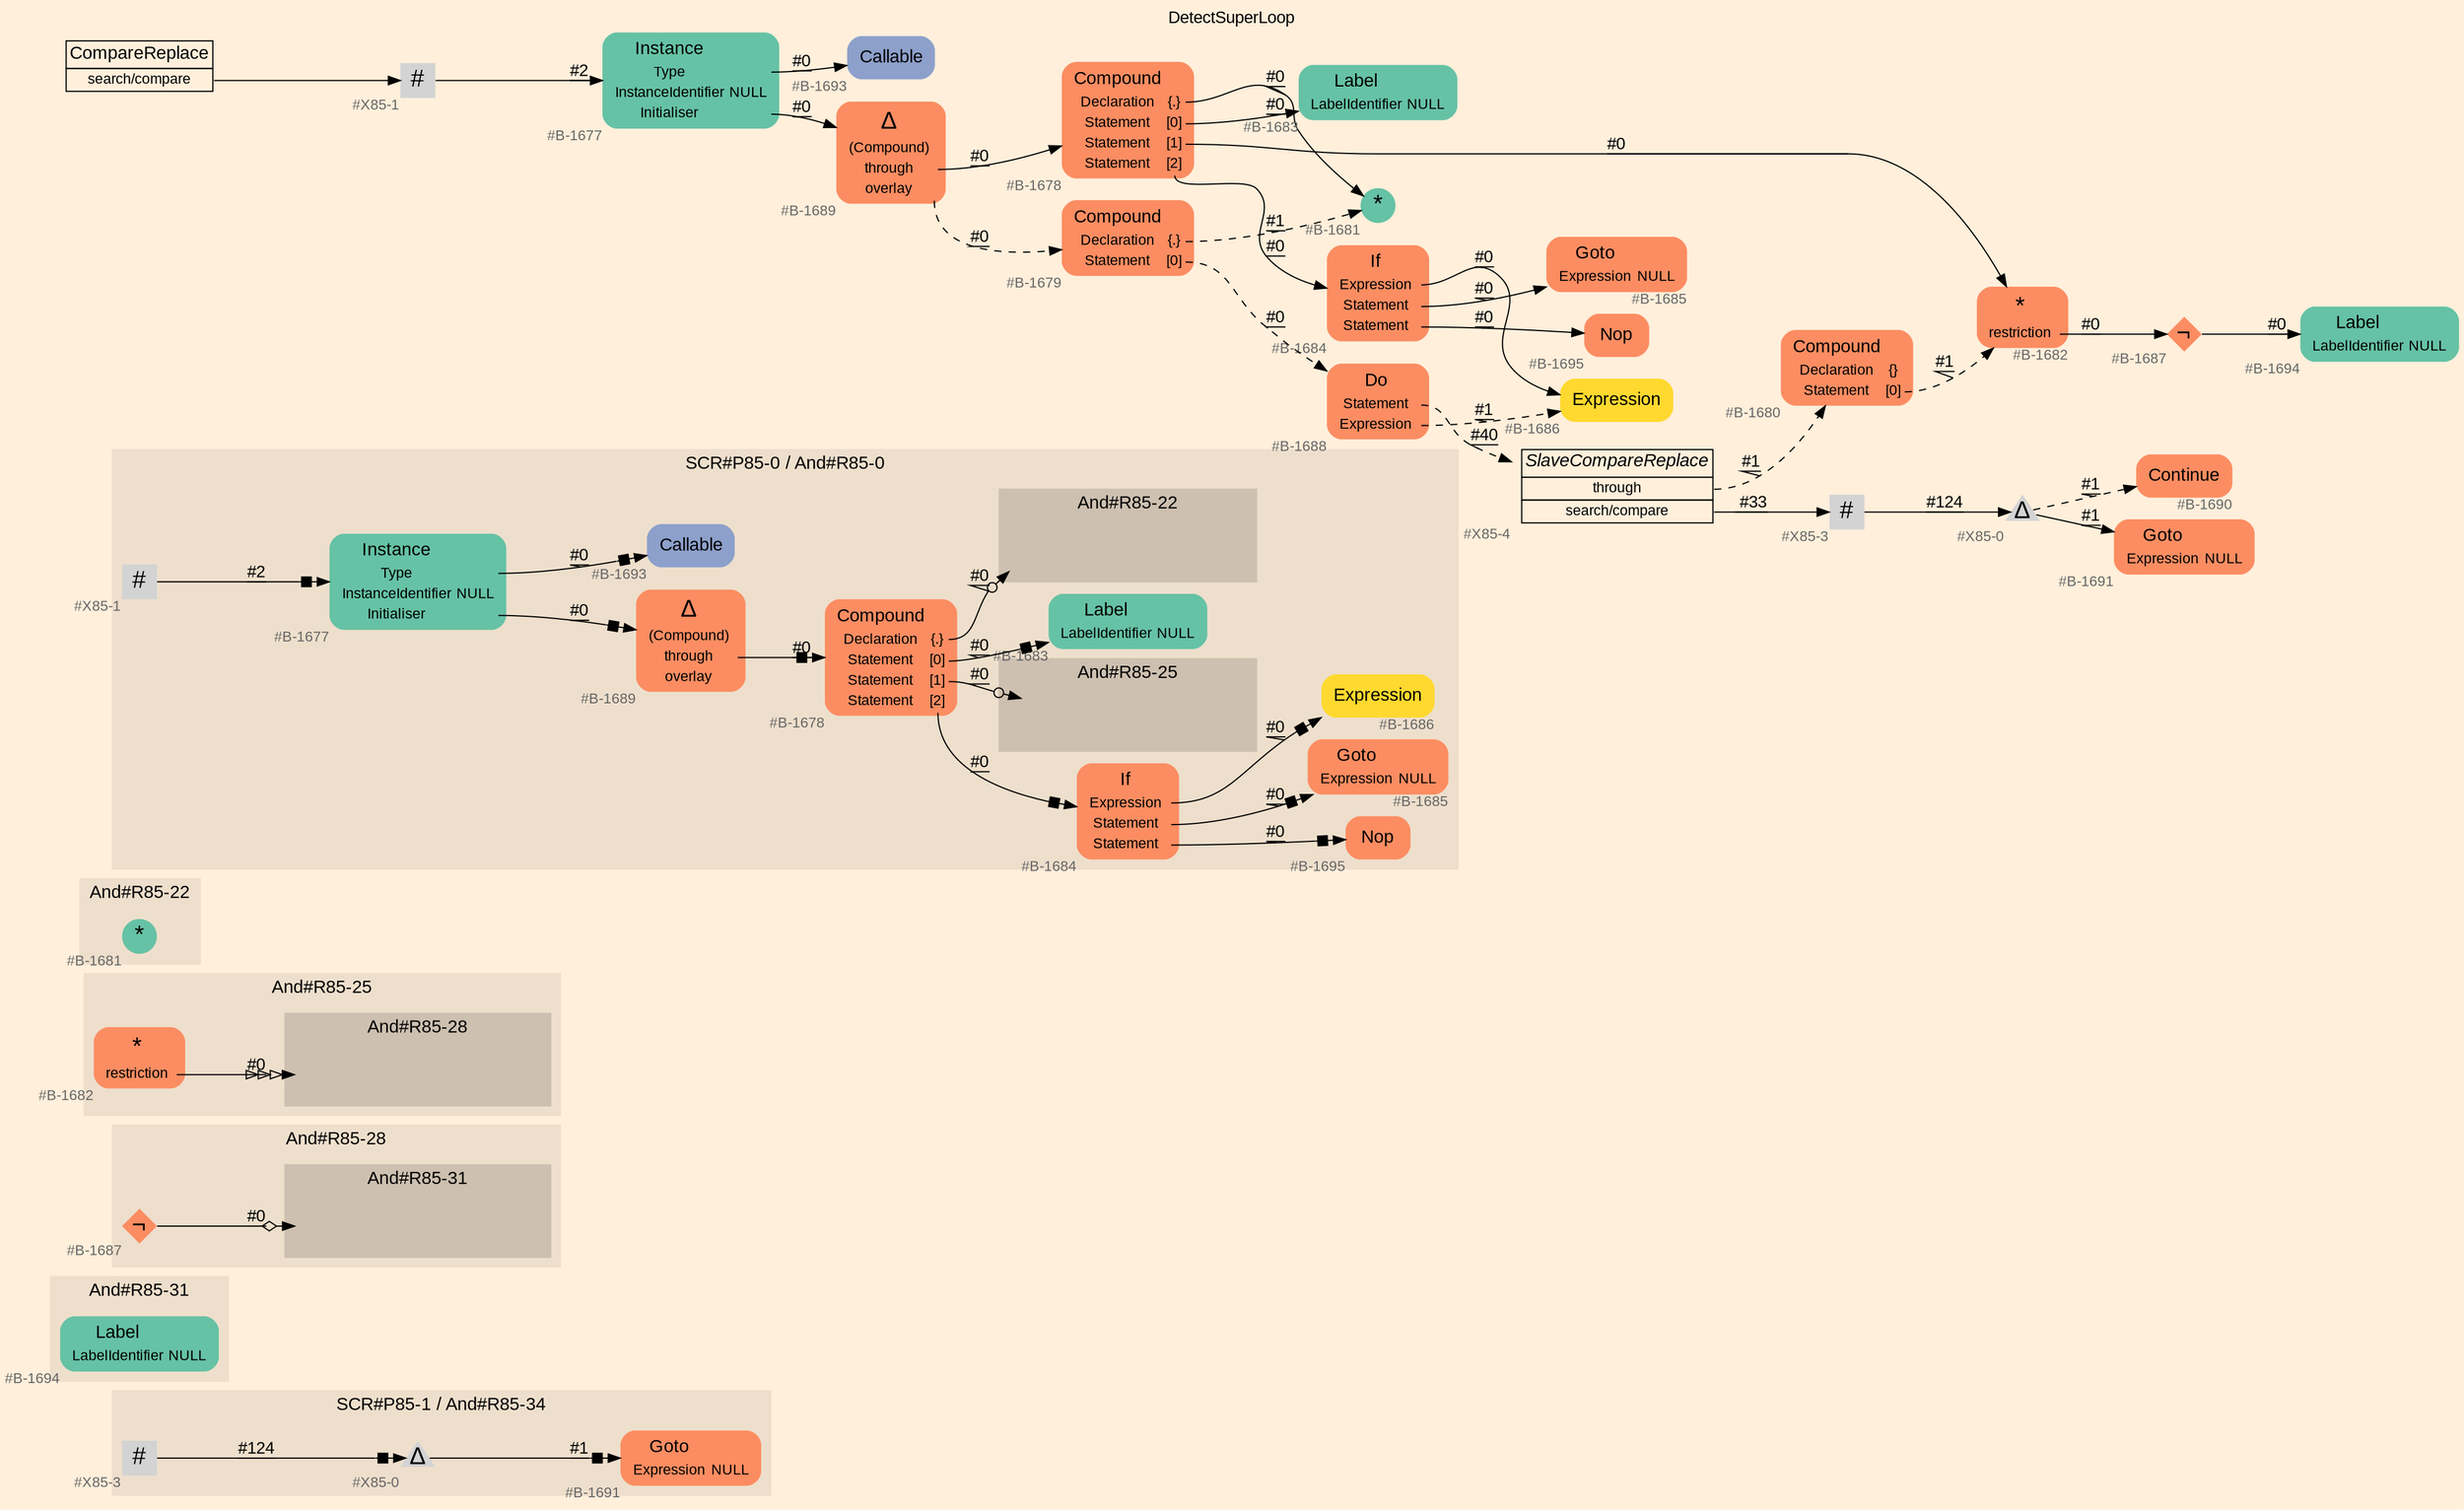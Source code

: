 digraph "DetectSuperLoop" {
label = "DetectSuperLoop"
labelloc = t
graph [
    rankdir = "LR"
    ranksep = 0.3
    bgcolor = antiquewhite1
    color = black
    fontcolor = black
    fontname = "Arial"
];
node [
    fontname = "Arial"
];
edge [
    fontname = "Arial"
];

// -------------------- figure And#R85-34 --------------------
// -------- region And#R85-34 ----------
subgraph "clusterAnd#R85-34" {
    label = "SCR#P85-1 / And#R85-34"
    style = "filled"
    color = antiquewhite2
    fontsize = "15"
    // -------- block And#R85-34/#B-1691 ----------
    "And#R85-34/#B-1691" [
        fillcolor = "/set28/2"
        xlabel = "#B-1691"
        fontsize = "12"
        fontcolor = grey40
        shape = "plaintext"
        label = <<TABLE BORDER="0" CELLBORDER="0" CELLSPACING="0">
         <TR><TD><FONT COLOR="black" POINT-SIZE="15">Goto</FONT></TD></TR>
         <TR><TD><FONT COLOR="black" POINT-SIZE="12">Expression</FONT></TD><TD PORT="port0"><FONT COLOR="black" POINT-SIZE="12">NULL</FONT></TD></TR>
        </TABLE>>
        style = "rounded,filled"
    ];
    
    // -------- block And#R85-34/#X85-0 ----------
    "And#R85-34/#X85-0" [
        xlabel = "#X85-0"
        fontsize = "12"
        fontcolor = grey40
        shape = "triangle"
        label = <<FONT COLOR="black" POINT-SIZE="20">Δ</FONT>>
        style = "filled"
        penwidth = 0.0
        fixedsize = true
        width = 0.4
        height = 0.4
    ];
    
    // -------- block And#R85-34/#X85-3 ----------
    "And#R85-34/#X85-3" [
        xlabel = "#X85-3"
        fontsize = "12"
        fontcolor = grey40
        shape = "square"
        label = <<FONT COLOR="black" POINT-SIZE="20">#</FONT>>
        style = "filled"
        penwidth = 0.0
        fixedsize = true
        width = 0.4
        height = 0.4
    ];
    
}

"And#R85-34/#X85-0" -> "And#R85-34/#B-1691" [
    arrowhead="normalnonebox"
    label = "#1"
    decorate = true
    color = black
    fontcolor = black
];

"And#R85-34/#X85-3" -> "And#R85-34/#X85-0" [
    arrowhead="normalnonebox"
    label = "#124"
    decorate = true
    color = black
    fontcolor = black
];


// -------------------- figure And#R85-31 --------------------
// -------- region And#R85-31 ----------
subgraph "clusterAnd#R85-31" {
    label = "And#R85-31"
    style = "filled"
    color = antiquewhite2
    fontsize = "15"
    // -------- block And#R85-31/#B-1694 ----------
    "And#R85-31/#B-1694" [
        fillcolor = "/set28/1"
        xlabel = "#B-1694"
        fontsize = "12"
        fontcolor = grey40
        shape = "plaintext"
        label = <<TABLE BORDER="0" CELLBORDER="0" CELLSPACING="0">
         <TR><TD><FONT COLOR="black" POINT-SIZE="15">Label</FONT></TD></TR>
         <TR><TD><FONT COLOR="black" POINT-SIZE="12">LabelIdentifier</FONT></TD><TD PORT="port0"><FONT COLOR="black" POINT-SIZE="12">NULL</FONT></TD></TR>
        </TABLE>>
        style = "rounded,filled"
    ];
    
}


// -------------------- figure And#R85-28 --------------------
// -------- region And#R85-28 ----------
subgraph "clusterAnd#R85-28" {
    label = "And#R85-28"
    style = "filled"
    color = antiquewhite2
    fontsize = "15"
    // -------- block And#R85-28/#B-1687 ----------
    "And#R85-28/#B-1687" [
        fillcolor = "/set28/2"
        xlabel = "#B-1687"
        fontsize = "12"
        fontcolor = grey40
        shape = "diamond"
        label = <<FONT COLOR="black" POINT-SIZE="20">¬</FONT>>
        style = "filled"
        penwidth = 0.0
        fixedsize = true
        width = 0.4
        height = 0.4
    ];
    
    // -------- region And#R85-28/And#R85-31 ----------
    subgraph "clusterAnd#R85-28/And#R85-31" {
        label = "And#R85-31"
        style = "filled"
        color = antiquewhite3
        fontsize = "15"
        // -------- block And#R85-28/And#R85-31/#B-1694 ----------
        "And#R85-28/And#R85-31/#B-1694" [
            fillcolor = "/set28/1"
            xlabel = "#B-1694"
            fontsize = "12"
            fontcolor = grey40
            shape = "none"
            style = "invisible"
        ];
        
    }
    
}

"And#R85-28/#B-1687" -> "And#R85-28/And#R85-31/#B-1694" [
    arrowhead="normalnoneodiamond"
    label = "#0"
    decorate = true
    color = black
    fontcolor = black
];


// -------------------- figure And#R85-25 --------------------
// -------- region And#R85-25 ----------
subgraph "clusterAnd#R85-25" {
    label = "And#R85-25"
    style = "filled"
    color = antiquewhite2
    fontsize = "15"
    // -------- block And#R85-25/#B-1682 ----------
    "And#R85-25/#B-1682" [
        fillcolor = "/set28/2"
        xlabel = "#B-1682"
        fontsize = "12"
        fontcolor = grey40
        shape = "plaintext"
        label = <<TABLE BORDER="0" CELLBORDER="0" CELLSPACING="0">
         <TR><TD><FONT COLOR="black" POINT-SIZE="20">*</FONT></TD></TR>
         <TR><TD><FONT COLOR="black" POINT-SIZE="12">restriction</FONT></TD><TD PORT="port0"></TD></TR>
        </TABLE>>
        style = "rounded,filled"
    ];
    
    // -------- region And#R85-25/And#R85-28 ----------
    subgraph "clusterAnd#R85-25/And#R85-28" {
        label = "And#R85-28"
        style = "filled"
        color = antiquewhite3
        fontsize = "15"
        // -------- block And#R85-25/And#R85-28/#B-1687 ----------
        "And#R85-25/And#R85-28/#B-1687" [
            fillcolor = "/set28/2"
            xlabel = "#B-1687"
            fontsize = "12"
            fontcolor = grey40
            shape = "none"
            style = "invisible"
        ];
        
    }
    
}

"And#R85-25/#B-1682":port0 -> "And#R85-25/And#R85-28/#B-1687" [
    arrowhead="normalonormalonormalonormal"
    label = "#0"
    decorate = true
    color = black
    fontcolor = black
];


// -------------------- figure And#R85-22 --------------------
// -------- region And#R85-22 ----------
subgraph "clusterAnd#R85-22" {
    label = "And#R85-22"
    style = "filled"
    color = antiquewhite2
    fontsize = "15"
    // -------- block And#R85-22/#B-1681 ----------
    "And#R85-22/#B-1681" [
        fillcolor = "/set28/1"
        xlabel = "#B-1681"
        fontsize = "12"
        fontcolor = grey40
        shape = "circle"
        label = <<FONT COLOR="black" POINT-SIZE="20">*</FONT>>
        style = "filled"
        penwidth = 0.0
        fixedsize = true
        width = 0.4
        height = 0.4
    ];
    
}


// -------------------- figure And#R85-0 --------------------
// -------- region And#R85-0 ----------
subgraph "clusterAnd#R85-0" {
    label = "SCR#P85-0 / And#R85-0"
    style = "filled"
    color = antiquewhite2
    fontsize = "15"
    // -------- block And#R85-0/#B-1677 ----------
    "And#R85-0/#B-1677" [
        fillcolor = "/set28/1"
        xlabel = "#B-1677"
        fontsize = "12"
        fontcolor = grey40
        shape = "plaintext"
        label = <<TABLE BORDER="0" CELLBORDER="0" CELLSPACING="0">
         <TR><TD><FONT COLOR="black" POINT-SIZE="15">Instance</FONT></TD></TR>
         <TR><TD><FONT COLOR="black" POINT-SIZE="12">Type</FONT></TD><TD PORT="port0"></TD></TR>
         <TR><TD><FONT COLOR="black" POINT-SIZE="12">InstanceIdentifier</FONT></TD><TD PORT="port1"><FONT COLOR="black" POINT-SIZE="12">NULL</FONT></TD></TR>
         <TR><TD><FONT COLOR="black" POINT-SIZE="12">Initialiser</FONT></TD><TD PORT="port2"></TD></TR>
        </TABLE>>
        style = "rounded,filled"
    ];
    
    // -------- block And#R85-0/#B-1686 ----------
    "And#R85-0/#B-1686" [
        fillcolor = "/set28/6"
        xlabel = "#B-1686"
        fontsize = "12"
        fontcolor = grey40
        shape = "plaintext"
        label = <<TABLE BORDER="0" CELLBORDER="0" CELLSPACING="0">
         <TR><TD><FONT COLOR="black" POINT-SIZE="15">Expression</FONT></TD></TR>
        </TABLE>>
        style = "rounded,filled"
    ];
    
    // -------- block And#R85-0/#B-1693 ----------
    "And#R85-0/#B-1693" [
        fillcolor = "/set28/3"
        xlabel = "#B-1693"
        fontsize = "12"
        fontcolor = grey40
        shape = "plaintext"
        label = <<TABLE BORDER="0" CELLBORDER="0" CELLSPACING="0">
         <TR><TD><FONT COLOR="black" POINT-SIZE="15">Callable</FONT></TD></TR>
        </TABLE>>
        style = "rounded,filled"
    ];
    
    // -------- block And#R85-0/#B-1678 ----------
    "And#R85-0/#B-1678" [
        fillcolor = "/set28/2"
        xlabel = "#B-1678"
        fontsize = "12"
        fontcolor = grey40
        shape = "plaintext"
        label = <<TABLE BORDER="0" CELLBORDER="0" CELLSPACING="0">
         <TR><TD><FONT COLOR="black" POINT-SIZE="15">Compound</FONT></TD></TR>
         <TR><TD><FONT COLOR="black" POINT-SIZE="12">Declaration</FONT></TD><TD PORT="port0"><FONT COLOR="black" POINT-SIZE="12">{.}</FONT></TD></TR>
         <TR><TD><FONT COLOR="black" POINT-SIZE="12">Statement</FONT></TD><TD PORT="port1"><FONT COLOR="black" POINT-SIZE="12">[0]</FONT></TD></TR>
         <TR><TD><FONT COLOR="black" POINT-SIZE="12">Statement</FONT></TD><TD PORT="port2"><FONT COLOR="black" POINT-SIZE="12">[1]</FONT></TD></TR>
         <TR><TD><FONT COLOR="black" POINT-SIZE="12">Statement</FONT></TD><TD PORT="port3"><FONT COLOR="black" POINT-SIZE="12">[2]</FONT></TD></TR>
        </TABLE>>
        style = "rounded,filled"
    ];
    
    // -------- block And#R85-0/#B-1683 ----------
    "And#R85-0/#B-1683" [
        fillcolor = "/set28/1"
        xlabel = "#B-1683"
        fontsize = "12"
        fontcolor = grey40
        shape = "plaintext"
        label = <<TABLE BORDER="0" CELLBORDER="0" CELLSPACING="0">
         <TR><TD><FONT COLOR="black" POINT-SIZE="15">Label</FONT></TD></TR>
         <TR><TD><FONT COLOR="black" POINT-SIZE="12">LabelIdentifier</FONT></TD><TD PORT="port0"><FONT COLOR="black" POINT-SIZE="12">NULL</FONT></TD></TR>
        </TABLE>>
        style = "rounded,filled"
    ];
    
    // -------- block And#R85-0/#B-1684 ----------
    "And#R85-0/#B-1684" [
        fillcolor = "/set28/2"
        xlabel = "#B-1684"
        fontsize = "12"
        fontcolor = grey40
        shape = "plaintext"
        label = <<TABLE BORDER="0" CELLBORDER="0" CELLSPACING="0">
         <TR><TD><FONT COLOR="black" POINT-SIZE="15">If</FONT></TD></TR>
         <TR><TD><FONT COLOR="black" POINT-SIZE="12">Expression</FONT></TD><TD PORT="port0"></TD></TR>
         <TR><TD><FONT COLOR="black" POINT-SIZE="12">Statement</FONT></TD><TD PORT="port1"></TD></TR>
         <TR><TD><FONT COLOR="black" POINT-SIZE="12">Statement</FONT></TD><TD PORT="port2"></TD></TR>
        </TABLE>>
        style = "rounded,filled"
    ];
    
    // -------- block And#R85-0/#B-1685 ----------
    "And#R85-0/#B-1685" [
        fillcolor = "/set28/2"
        xlabel = "#B-1685"
        fontsize = "12"
        fontcolor = grey40
        shape = "plaintext"
        label = <<TABLE BORDER="0" CELLBORDER="0" CELLSPACING="0">
         <TR><TD><FONT COLOR="black" POINT-SIZE="15">Goto</FONT></TD></TR>
         <TR><TD><FONT COLOR="black" POINT-SIZE="12">Expression</FONT></TD><TD PORT="port0"><FONT COLOR="black" POINT-SIZE="12">NULL</FONT></TD></TR>
        </TABLE>>
        style = "rounded,filled"
    ];
    
    // -------- block And#R85-0/#B-1689 ----------
    "And#R85-0/#B-1689" [
        fillcolor = "/set28/2"
        xlabel = "#B-1689"
        fontsize = "12"
        fontcolor = grey40
        shape = "plaintext"
        label = <<TABLE BORDER="0" CELLBORDER="0" CELLSPACING="0">
         <TR><TD><FONT COLOR="black" POINT-SIZE="20">Δ</FONT></TD></TR>
         <TR><TD><FONT COLOR="black" POINT-SIZE="12">(Compound)</FONT></TD><TD PORT="port0"></TD></TR>
         <TR><TD><FONT COLOR="black" POINT-SIZE="12">through</FONT></TD><TD PORT="port1"></TD></TR>
         <TR><TD><FONT COLOR="black" POINT-SIZE="12">overlay</FONT></TD><TD PORT="port2"></TD></TR>
        </TABLE>>
        style = "rounded,filled"
    ];
    
    // -------- block And#R85-0/#B-1695 ----------
    "And#R85-0/#B-1695" [
        fillcolor = "/set28/2"
        xlabel = "#B-1695"
        fontsize = "12"
        fontcolor = grey40
        shape = "plaintext"
        label = <<TABLE BORDER="0" CELLBORDER="0" CELLSPACING="0">
         <TR><TD><FONT COLOR="black" POINT-SIZE="15">Nop</FONT></TD></TR>
        </TABLE>>
        style = "rounded,filled"
    ];
    
    // -------- block And#R85-0/#X85-1 ----------
    "And#R85-0/#X85-1" [
        xlabel = "#X85-1"
        fontsize = "12"
        fontcolor = grey40
        shape = "square"
        label = <<FONT COLOR="black" POINT-SIZE="20">#</FONT>>
        style = "filled"
        penwidth = 0.0
        fixedsize = true
        width = 0.4
        height = 0.4
    ];
    
    // -------- region And#R85-0/And#R85-22 ----------
    subgraph "clusterAnd#R85-0/And#R85-22" {
        label = "And#R85-22"
        style = "filled"
        color = antiquewhite3
        fontsize = "15"
        // -------- block And#R85-0/And#R85-22/#B-1681 ----------
        "And#R85-0/And#R85-22/#B-1681" [
            fillcolor = "/set28/1"
            xlabel = "#B-1681"
            fontsize = "12"
            fontcolor = grey40
            shape = "none"
            style = "invisible"
        ];
        
    }
    
    // -------- region And#R85-0/And#R85-25 ----------
    subgraph "clusterAnd#R85-0/And#R85-25" {
        label = "And#R85-25"
        style = "filled"
        color = antiquewhite3
        fontsize = "15"
        // -------- block And#R85-0/And#R85-25/#B-1682 ----------
        "And#R85-0/And#R85-25/#B-1682" [
            fillcolor = "/set28/2"
            xlabel = "#B-1682"
            fontsize = "12"
            fontcolor = grey40
            shape = "none"
            style = "invisible"
        ];
        
    }
    
}

"And#R85-0/#B-1677":port0 -> "And#R85-0/#B-1693" [
    arrowhead="normalnonebox"
    label = "#0"
    decorate = true
    color = black
    fontcolor = black
];

"And#R85-0/#B-1677":port2 -> "And#R85-0/#B-1689" [
    arrowhead="normalnonebox"
    label = "#0"
    decorate = true
    color = black
    fontcolor = black
];

"And#R85-0/#B-1678":port0 -> "And#R85-0/And#R85-22/#B-1681" [
    arrowhead="normalnoneodot"
    label = "#0"
    decorate = true
    color = black
    fontcolor = black
];

"And#R85-0/#B-1678":port1 -> "And#R85-0/#B-1683" [
    arrowhead="normalnonebox"
    label = "#0"
    decorate = true
    color = black
    fontcolor = black
];

"And#R85-0/#B-1678":port2 -> "And#R85-0/And#R85-25/#B-1682" [
    arrowhead="normalnoneodot"
    label = "#0"
    decorate = true
    color = black
    fontcolor = black
];

"And#R85-0/#B-1678":port3 -> "And#R85-0/#B-1684" [
    arrowhead="normalnonebox"
    label = "#0"
    decorate = true
    color = black
    fontcolor = black
];

"And#R85-0/#B-1684":port0 -> "And#R85-0/#B-1686" [
    arrowhead="normalnonebox"
    label = "#0"
    decorate = true
    color = black
    fontcolor = black
];

"And#R85-0/#B-1684":port1 -> "And#R85-0/#B-1685" [
    arrowhead="normalnonebox"
    label = "#0"
    decorate = true
    color = black
    fontcolor = black
];

"And#R85-0/#B-1684":port2 -> "And#R85-0/#B-1695" [
    arrowhead="normalnonebox"
    label = "#0"
    decorate = true
    color = black
    fontcolor = black
];

"And#R85-0/#B-1689":port1 -> "And#R85-0/#B-1678" [
    arrowhead="normalnonebox"
    label = "#0"
    decorate = true
    color = black
    fontcolor = black
];

"And#R85-0/#X85-1" -> "And#R85-0/#B-1677" [
    arrowhead="normalnonebox"
    label = "#2"
    decorate = true
    color = black
    fontcolor = black
];


// -------------------- transformation figure --------------------
// -------- block CR#X85-2 ----------
"CR#X85-2" [
    fillcolor = antiquewhite1
    fontsize = "12"
    fontcolor = grey40
    shape = "plaintext"
    label = <<TABLE BORDER="0" CELLBORDER="1" CELLSPACING="0">
     <TR><TD><FONT COLOR="black" POINT-SIZE="15">CompareReplace</FONT></TD></TR>
     <TR><TD PORT="port0"><FONT COLOR="black" POINT-SIZE="12">search/compare</FONT></TD></TR>
    </TABLE>>
    style = "filled"
    color = black
];

// -------- block #X85-1 ----------
"#X85-1" [
    xlabel = "#X85-1"
    fontsize = "12"
    fontcolor = grey40
    shape = "square"
    label = <<FONT COLOR="black" POINT-SIZE="20">#</FONT>>
    style = "filled"
    penwidth = 0.0
    fixedsize = true
    width = 0.4
    height = 0.4
];

// -------- block #B-1677 ----------
"#B-1677" [
    fillcolor = "/set28/1"
    xlabel = "#B-1677"
    fontsize = "12"
    fontcolor = grey40
    shape = "plaintext"
    label = <<TABLE BORDER="0" CELLBORDER="0" CELLSPACING="0">
     <TR><TD><FONT COLOR="black" POINT-SIZE="15">Instance</FONT></TD></TR>
     <TR><TD><FONT COLOR="black" POINT-SIZE="12">Type</FONT></TD><TD PORT="port0"></TD></TR>
     <TR><TD><FONT COLOR="black" POINT-SIZE="12">InstanceIdentifier</FONT></TD><TD PORT="port1"><FONT COLOR="black" POINT-SIZE="12">NULL</FONT></TD></TR>
     <TR><TD><FONT COLOR="black" POINT-SIZE="12">Initialiser</FONT></TD><TD PORT="port2"></TD></TR>
    </TABLE>>
    style = "rounded,filled"
];

// -------- block #B-1693 ----------
"#B-1693" [
    fillcolor = "/set28/3"
    xlabel = "#B-1693"
    fontsize = "12"
    fontcolor = grey40
    shape = "plaintext"
    label = <<TABLE BORDER="0" CELLBORDER="0" CELLSPACING="0">
     <TR><TD><FONT COLOR="black" POINT-SIZE="15">Callable</FONT></TD></TR>
    </TABLE>>
    style = "rounded,filled"
];

// -------- block #B-1689 ----------
"#B-1689" [
    fillcolor = "/set28/2"
    xlabel = "#B-1689"
    fontsize = "12"
    fontcolor = grey40
    shape = "plaintext"
    label = <<TABLE BORDER="0" CELLBORDER="0" CELLSPACING="0">
     <TR><TD><FONT COLOR="black" POINT-SIZE="20">Δ</FONT></TD></TR>
     <TR><TD><FONT COLOR="black" POINT-SIZE="12">(Compound)</FONT></TD><TD PORT="port0"></TD></TR>
     <TR><TD><FONT COLOR="black" POINT-SIZE="12">through</FONT></TD><TD PORT="port1"></TD></TR>
     <TR><TD><FONT COLOR="black" POINT-SIZE="12">overlay</FONT></TD><TD PORT="port2"></TD></TR>
    </TABLE>>
    style = "rounded,filled"
];

// -------- block #B-1678 ----------
"#B-1678" [
    fillcolor = "/set28/2"
    xlabel = "#B-1678"
    fontsize = "12"
    fontcolor = grey40
    shape = "plaintext"
    label = <<TABLE BORDER="0" CELLBORDER="0" CELLSPACING="0">
     <TR><TD><FONT COLOR="black" POINT-SIZE="15">Compound</FONT></TD></TR>
     <TR><TD><FONT COLOR="black" POINT-SIZE="12">Declaration</FONT></TD><TD PORT="port0"><FONT COLOR="black" POINT-SIZE="12">{.}</FONT></TD></TR>
     <TR><TD><FONT COLOR="black" POINT-SIZE="12">Statement</FONT></TD><TD PORT="port1"><FONT COLOR="black" POINT-SIZE="12">[0]</FONT></TD></TR>
     <TR><TD><FONT COLOR="black" POINT-SIZE="12">Statement</FONT></TD><TD PORT="port2"><FONT COLOR="black" POINT-SIZE="12">[1]</FONT></TD></TR>
     <TR><TD><FONT COLOR="black" POINT-SIZE="12">Statement</FONT></TD><TD PORT="port3"><FONT COLOR="black" POINT-SIZE="12">[2]</FONT></TD></TR>
    </TABLE>>
    style = "rounded,filled"
];

// -------- block #B-1681 ----------
"#B-1681" [
    fillcolor = "/set28/1"
    xlabel = "#B-1681"
    fontsize = "12"
    fontcolor = grey40
    shape = "circle"
    label = <<FONT COLOR="black" POINT-SIZE="20">*</FONT>>
    style = "filled"
    penwidth = 0.0
    fixedsize = true
    width = 0.4
    height = 0.4
];

// -------- block #B-1683 ----------
"#B-1683" [
    fillcolor = "/set28/1"
    xlabel = "#B-1683"
    fontsize = "12"
    fontcolor = grey40
    shape = "plaintext"
    label = <<TABLE BORDER="0" CELLBORDER="0" CELLSPACING="0">
     <TR><TD><FONT COLOR="black" POINT-SIZE="15">Label</FONT></TD></TR>
     <TR><TD><FONT COLOR="black" POINT-SIZE="12">LabelIdentifier</FONT></TD><TD PORT="port0"><FONT COLOR="black" POINT-SIZE="12">NULL</FONT></TD></TR>
    </TABLE>>
    style = "rounded,filled"
];

// -------- block #B-1682 ----------
"#B-1682" [
    fillcolor = "/set28/2"
    xlabel = "#B-1682"
    fontsize = "12"
    fontcolor = grey40
    shape = "plaintext"
    label = <<TABLE BORDER="0" CELLBORDER="0" CELLSPACING="0">
     <TR><TD><FONT COLOR="black" POINT-SIZE="20">*</FONT></TD></TR>
     <TR><TD><FONT COLOR="black" POINT-SIZE="12">restriction</FONT></TD><TD PORT="port0"></TD></TR>
    </TABLE>>
    style = "rounded,filled"
];

// -------- block #B-1687 ----------
"#B-1687" [
    fillcolor = "/set28/2"
    xlabel = "#B-1687"
    fontsize = "12"
    fontcolor = grey40
    shape = "diamond"
    label = <<FONT COLOR="black" POINT-SIZE="20">¬</FONT>>
    style = "filled"
    penwidth = 0.0
    fixedsize = true
    width = 0.4
    height = 0.4
];

// -------- block #B-1694 ----------
"#B-1694" [
    fillcolor = "/set28/1"
    xlabel = "#B-1694"
    fontsize = "12"
    fontcolor = grey40
    shape = "plaintext"
    label = <<TABLE BORDER="0" CELLBORDER="0" CELLSPACING="0">
     <TR><TD><FONT COLOR="black" POINT-SIZE="15">Label</FONT></TD></TR>
     <TR><TD><FONT COLOR="black" POINT-SIZE="12">LabelIdentifier</FONT></TD><TD PORT="port0"><FONT COLOR="black" POINT-SIZE="12">NULL</FONT></TD></TR>
    </TABLE>>
    style = "rounded,filled"
];

// -------- block #B-1684 ----------
"#B-1684" [
    fillcolor = "/set28/2"
    xlabel = "#B-1684"
    fontsize = "12"
    fontcolor = grey40
    shape = "plaintext"
    label = <<TABLE BORDER="0" CELLBORDER="0" CELLSPACING="0">
     <TR><TD><FONT COLOR="black" POINT-SIZE="15">If</FONT></TD></TR>
     <TR><TD><FONT COLOR="black" POINT-SIZE="12">Expression</FONT></TD><TD PORT="port0"></TD></TR>
     <TR><TD><FONT COLOR="black" POINT-SIZE="12">Statement</FONT></TD><TD PORT="port1"></TD></TR>
     <TR><TD><FONT COLOR="black" POINT-SIZE="12">Statement</FONT></TD><TD PORT="port2"></TD></TR>
    </TABLE>>
    style = "rounded,filled"
];

// -------- block #B-1686 ----------
"#B-1686" [
    fillcolor = "/set28/6"
    xlabel = "#B-1686"
    fontsize = "12"
    fontcolor = grey40
    shape = "plaintext"
    label = <<TABLE BORDER="0" CELLBORDER="0" CELLSPACING="0">
     <TR><TD><FONT COLOR="black" POINT-SIZE="15">Expression</FONT></TD></TR>
    </TABLE>>
    style = "rounded,filled"
];

// -------- block #B-1685 ----------
"#B-1685" [
    fillcolor = "/set28/2"
    xlabel = "#B-1685"
    fontsize = "12"
    fontcolor = grey40
    shape = "plaintext"
    label = <<TABLE BORDER="0" CELLBORDER="0" CELLSPACING="0">
     <TR><TD><FONT COLOR="black" POINT-SIZE="15">Goto</FONT></TD></TR>
     <TR><TD><FONT COLOR="black" POINT-SIZE="12">Expression</FONT></TD><TD PORT="port0"><FONT COLOR="black" POINT-SIZE="12">NULL</FONT></TD></TR>
    </TABLE>>
    style = "rounded,filled"
];

// -------- block #B-1695 ----------
"#B-1695" [
    fillcolor = "/set28/2"
    xlabel = "#B-1695"
    fontsize = "12"
    fontcolor = grey40
    shape = "plaintext"
    label = <<TABLE BORDER="0" CELLBORDER="0" CELLSPACING="0">
     <TR><TD><FONT COLOR="black" POINT-SIZE="15">Nop</FONT></TD></TR>
    </TABLE>>
    style = "rounded,filled"
];

// -------- block #B-1679 ----------
"#B-1679" [
    fillcolor = "/set28/2"
    xlabel = "#B-1679"
    fontsize = "12"
    fontcolor = grey40
    shape = "plaintext"
    label = <<TABLE BORDER="0" CELLBORDER="0" CELLSPACING="0">
     <TR><TD><FONT COLOR="black" POINT-SIZE="15">Compound</FONT></TD></TR>
     <TR><TD><FONT COLOR="black" POINT-SIZE="12">Declaration</FONT></TD><TD PORT="port0"><FONT COLOR="black" POINT-SIZE="12">{.}</FONT></TD></TR>
     <TR><TD><FONT COLOR="black" POINT-SIZE="12">Statement</FONT></TD><TD PORT="port1"><FONT COLOR="black" POINT-SIZE="12">[0]</FONT></TD></TR>
    </TABLE>>
    style = "rounded,filled"
];

// -------- block #B-1688 ----------
"#B-1688" [
    fillcolor = "/set28/2"
    xlabel = "#B-1688"
    fontsize = "12"
    fontcolor = grey40
    shape = "plaintext"
    label = <<TABLE BORDER="0" CELLBORDER="0" CELLSPACING="0">
     <TR><TD><FONT COLOR="black" POINT-SIZE="15">Do</FONT></TD></TR>
     <TR><TD><FONT COLOR="black" POINT-SIZE="12">Statement</FONT></TD><TD PORT="port0"></TD></TR>
     <TR><TD><FONT COLOR="black" POINT-SIZE="12">Expression</FONT></TD><TD PORT="port1"></TD></TR>
    </TABLE>>
    style = "rounded,filled"
];

// -------- block #X85-4 ----------
"#X85-4" [
    fillcolor = antiquewhite1
    xlabel = "#X85-4"
    fontsize = "12"
    fontcolor = grey40
    shape = "plaintext"
    label = <<TABLE BORDER="0" CELLBORDER="1" CELLSPACING="0">
     <TR><TD><FONT COLOR="black" POINT-SIZE="15"><I>SlaveCompareReplace</I></FONT></TD></TR>
     <TR><TD PORT="port0"><FONT COLOR="black" POINT-SIZE="12">through</FONT></TD></TR>
     <TR><TD PORT="port1"><FONT COLOR="black" POINT-SIZE="12">search/compare</FONT></TD></TR>
    </TABLE>>
    style = "filled"
    color = black
];

// -------- block #B-1680 ----------
"#B-1680" [
    fillcolor = "/set28/2"
    xlabel = "#B-1680"
    fontsize = "12"
    fontcolor = grey40
    shape = "plaintext"
    label = <<TABLE BORDER="0" CELLBORDER="0" CELLSPACING="0">
     <TR><TD><FONT COLOR="black" POINT-SIZE="15">Compound</FONT></TD></TR>
     <TR><TD><FONT COLOR="black" POINT-SIZE="12">Declaration</FONT></TD><TD PORT="port0"><FONT COLOR="black" POINT-SIZE="12">{}</FONT></TD></TR>
     <TR><TD><FONT COLOR="black" POINT-SIZE="12">Statement</FONT></TD><TD PORT="port1"><FONT COLOR="black" POINT-SIZE="12">[0]</FONT></TD></TR>
    </TABLE>>
    style = "rounded,filled"
];

// -------- block #X85-3 ----------
"#X85-3" [
    xlabel = "#X85-3"
    fontsize = "12"
    fontcolor = grey40
    shape = "square"
    label = <<FONT COLOR="black" POINT-SIZE="20">#</FONT>>
    style = "filled"
    penwidth = 0.0
    fixedsize = true
    width = 0.4
    height = 0.4
];

// -------- block #X85-0 ----------
"#X85-0" [
    xlabel = "#X85-0"
    fontsize = "12"
    fontcolor = grey40
    shape = "triangle"
    label = <<FONT COLOR="black" POINT-SIZE="20">Δ</FONT>>
    style = "filled"
    penwidth = 0.0
    fixedsize = true
    width = 0.4
    height = 0.4
];

// -------- block #B-1691 ----------
"#B-1691" [
    fillcolor = "/set28/2"
    xlabel = "#B-1691"
    fontsize = "12"
    fontcolor = grey40
    shape = "plaintext"
    label = <<TABLE BORDER="0" CELLBORDER="0" CELLSPACING="0">
     <TR><TD><FONT COLOR="black" POINT-SIZE="15">Goto</FONT></TD></TR>
     <TR><TD><FONT COLOR="black" POINT-SIZE="12">Expression</FONT></TD><TD PORT="port0"><FONT COLOR="black" POINT-SIZE="12">NULL</FONT></TD></TR>
    </TABLE>>
    style = "rounded,filled"
];

// -------- block #B-1690 ----------
"#B-1690" [
    fillcolor = "/set28/2"
    xlabel = "#B-1690"
    fontsize = "12"
    fontcolor = grey40
    shape = "plaintext"
    label = <<TABLE BORDER="0" CELLBORDER="0" CELLSPACING="0">
     <TR><TD><FONT COLOR="black" POINT-SIZE="15">Continue</FONT></TD></TR>
    </TABLE>>
    style = "rounded,filled"
];

"CR#X85-2":port0 -> "#X85-1" [
    label = ""
    decorate = true
    color = black
    fontcolor = black
];

"#X85-1" -> "#B-1677" [
    label = "#2"
    decorate = true
    color = black
    fontcolor = black
];

"#B-1677":port0 -> "#B-1693" [
    label = "#0"
    decorate = true
    color = black
    fontcolor = black
];

"#B-1677":port2 -> "#B-1689" [
    label = "#0"
    decorate = true
    color = black
    fontcolor = black
];

"#B-1689":port1 -> "#B-1678" [
    label = "#0"
    decorate = true
    color = black
    fontcolor = black
];

"#B-1689":port2 -> "#B-1679" [
    style="dashed"
    label = "#0"
    decorate = true
    color = black
    fontcolor = black
];

"#B-1678":port0 -> "#B-1681" [
    label = "#0"
    decorate = true
    color = black
    fontcolor = black
];

"#B-1678":port1 -> "#B-1683" [
    label = "#0"
    decorate = true
    color = black
    fontcolor = black
];

"#B-1678":port2 -> "#B-1682" [
    label = "#0"
    decorate = true
    color = black
    fontcolor = black
];

"#B-1678":port3 -> "#B-1684" [
    label = "#0"
    decorate = true
    color = black
    fontcolor = black
];

"#B-1682":port0 -> "#B-1687" [
    label = "#0"
    decorate = true
    color = black
    fontcolor = black
];

"#B-1687" -> "#B-1694" [
    label = "#0"
    decorate = true
    color = black
    fontcolor = black
];

"#B-1684":port0 -> "#B-1686" [
    label = "#0"
    decorate = true
    color = black
    fontcolor = black
];

"#B-1684":port1 -> "#B-1685" [
    label = "#0"
    decorate = true
    color = black
    fontcolor = black
];

"#B-1684":port2 -> "#B-1695" [
    label = "#0"
    decorate = true
    color = black
    fontcolor = black
];

"#B-1679":port0 -> "#B-1681" [
    style="dashed"
    label = "#1"
    decorate = true
    color = black
    fontcolor = black
];

"#B-1679":port1 -> "#B-1688" [
    style="dashed"
    label = "#0"
    decorate = true
    color = black
    fontcolor = black
];

"#B-1688":port0 -> "#X85-4" [
    style="dashed"
    label = "#40"
    decorate = true
    color = black
    fontcolor = black
];

"#B-1688":port1 -> "#B-1686" [
    style="dashed"
    label = "#1"
    decorate = true
    color = black
    fontcolor = black
];

"#X85-4":port0 -> "#B-1680" [
    style="dashed"
    label = "#1"
    decorate = true
    color = black
    fontcolor = black
];

"#X85-4":port1 -> "#X85-3" [
    label = " #33"
    decorate = true
    color = black
    fontcolor = black
];

"#B-1680":port1 -> "#B-1682" [
    style="dashed"
    label = "#1"
    decorate = true
    color = black
    fontcolor = black
];

"#X85-3" -> "#X85-0" [
    label = "#124"
    decorate = true
    color = black
    fontcolor = black
];

"#X85-0" -> "#B-1691" [
    label = "#1"
    decorate = true
    color = black
    fontcolor = black
];

"#X85-0" -> "#B-1690" [
    style="dashed"
    label = "#1"
    decorate = true
    color = black
    fontcolor = black
];


}

